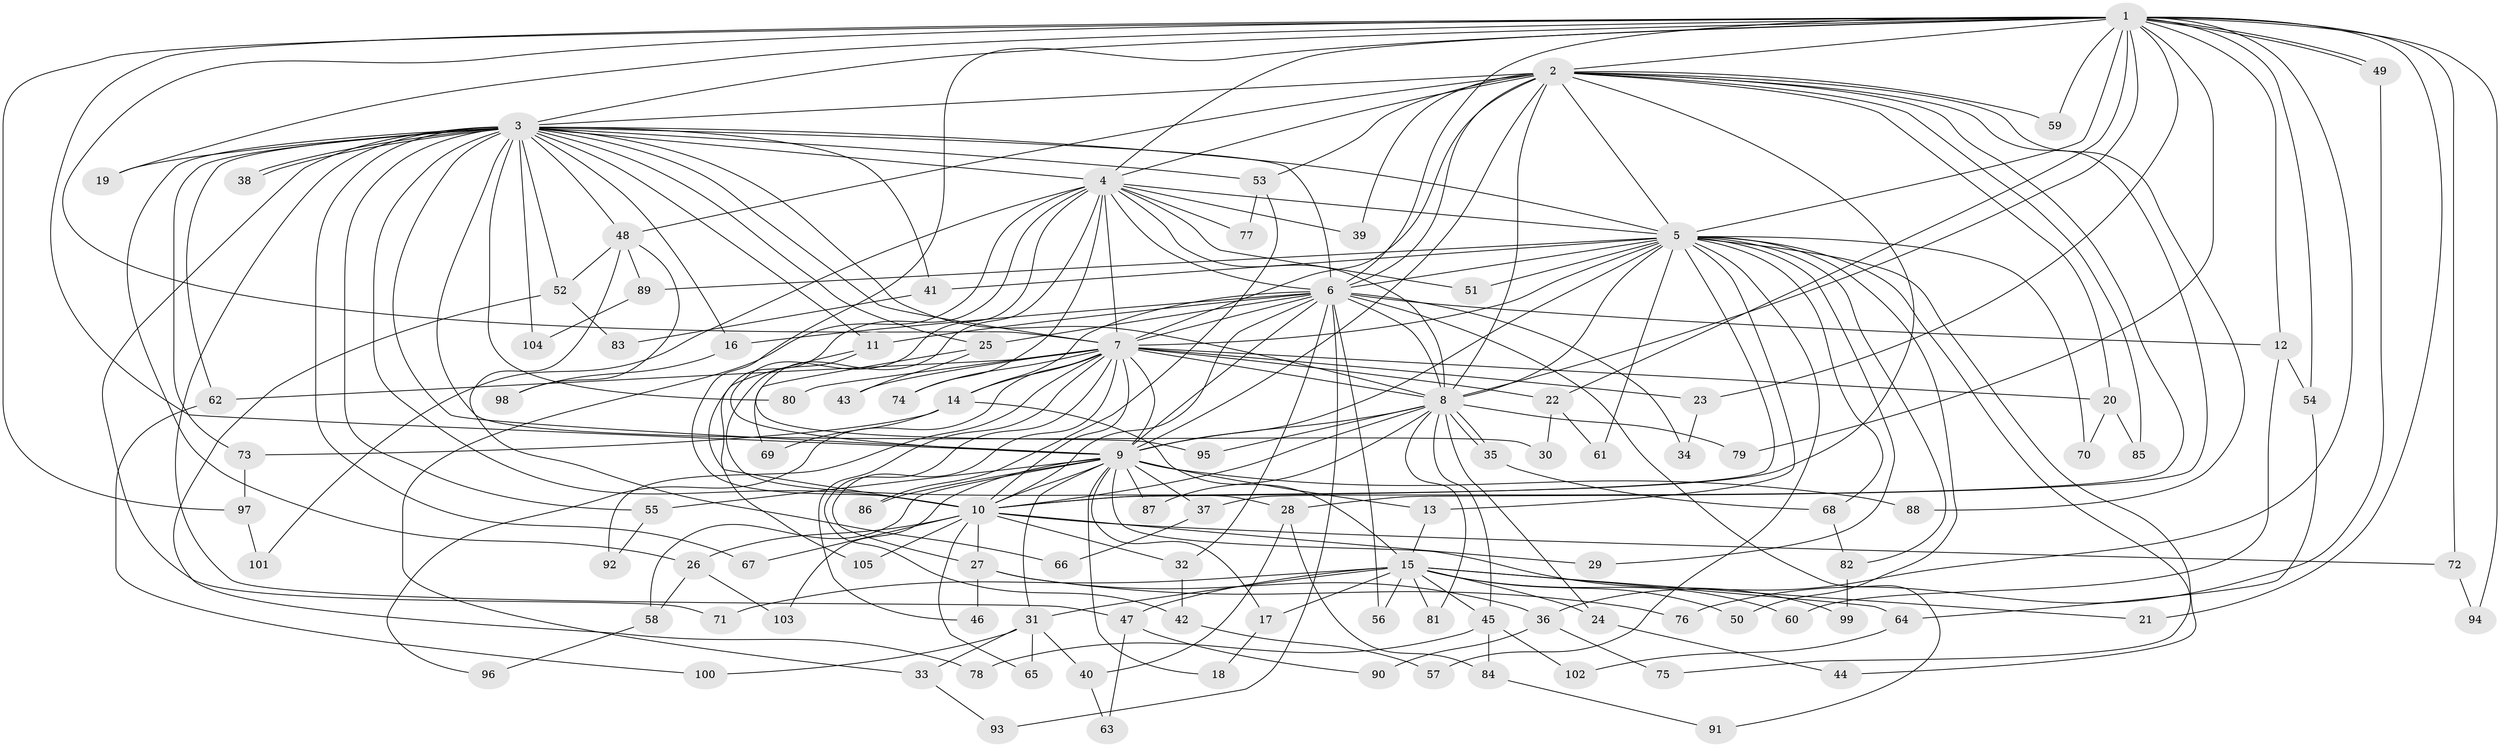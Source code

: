 // coarse degree distribution, {12: 0.03125, 22: 0.015625, 20: 0.015625, 3: 0.328125, 2: 0.28125, 15: 0.015625, 4: 0.15625, 5: 0.015625, 6: 0.046875, 26: 0.015625, 1: 0.015625, 19: 0.03125, 14: 0.015625, 18: 0.015625}
// Generated by graph-tools (version 1.1) at 2025/36/03/04/25 23:36:25]
// undirected, 105 vertices, 235 edges
graph export_dot {
  node [color=gray90,style=filled];
  1;
  2;
  3;
  4;
  5;
  6;
  7;
  8;
  9;
  10;
  11;
  12;
  13;
  14;
  15;
  16;
  17;
  18;
  19;
  20;
  21;
  22;
  23;
  24;
  25;
  26;
  27;
  28;
  29;
  30;
  31;
  32;
  33;
  34;
  35;
  36;
  37;
  38;
  39;
  40;
  41;
  42;
  43;
  44;
  45;
  46;
  47;
  48;
  49;
  50;
  51;
  52;
  53;
  54;
  55;
  56;
  57;
  58;
  59;
  60;
  61;
  62;
  63;
  64;
  65;
  66;
  67;
  68;
  69;
  70;
  71;
  72;
  73;
  74;
  75;
  76;
  77;
  78;
  79;
  80;
  81;
  82;
  83;
  84;
  85;
  86;
  87;
  88;
  89;
  90;
  91;
  92;
  93;
  94;
  95;
  96;
  97;
  98;
  99;
  100;
  101;
  102;
  103;
  104;
  105;
  1 -- 2;
  1 -- 3;
  1 -- 4;
  1 -- 5;
  1 -- 6;
  1 -- 7;
  1 -- 8;
  1 -- 9;
  1 -- 10;
  1 -- 12;
  1 -- 19;
  1 -- 21;
  1 -- 22;
  1 -- 23;
  1 -- 36;
  1 -- 49;
  1 -- 49;
  1 -- 54;
  1 -- 59;
  1 -- 72;
  1 -- 79;
  1 -- 94;
  1 -- 97;
  2 -- 3;
  2 -- 4;
  2 -- 5;
  2 -- 6;
  2 -- 7;
  2 -- 8;
  2 -- 9;
  2 -- 10;
  2 -- 20;
  2 -- 28;
  2 -- 37;
  2 -- 39;
  2 -- 48;
  2 -- 53;
  2 -- 59;
  2 -- 85;
  2 -- 88;
  3 -- 4;
  3 -- 5;
  3 -- 6;
  3 -- 7;
  3 -- 8;
  3 -- 9;
  3 -- 10;
  3 -- 11;
  3 -- 16;
  3 -- 19;
  3 -- 25;
  3 -- 26;
  3 -- 30;
  3 -- 38;
  3 -- 38;
  3 -- 41;
  3 -- 47;
  3 -- 48;
  3 -- 52;
  3 -- 53;
  3 -- 55;
  3 -- 62;
  3 -- 67;
  3 -- 71;
  3 -- 73;
  3 -- 80;
  3 -- 104;
  4 -- 5;
  4 -- 6;
  4 -- 7;
  4 -- 8;
  4 -- 9;
  4 -- 10;
  4 -- 33;
  4 -- 39;
  4 -- 51;
  4 -- 74;
  4 -- 77;
  4 -- 95;
  4 -- 101;
  5 -- 6;
  5 -- 7;
  5 -- 8;
  5 -- 9;
  5 -- 10;
  5 -- 13;
  5 -- 29;
  5 -- 41;
  5 -- 44;
  5 -- 50;
  5 -- 51;
  5 -- 57;
  5 -- 61;
  5 -- 68;
  5 -- 70;
  5 -- 75;
  5 -- 82;
  5 -- 89;
  6 -- 7;
  6 -- 8;
  6 -- 9;
  6 -- 10;
  6 -- 11;
  6 -- 12;
  6 -- 14;
  6 -- 16;
  6 -- 25;
  6 -- 32;
  6 -- 34;
  6 -- 56;
  6 -- 91;
  6 -- 93;
  7 -- 8;
  7 -- 9;
  7 -- 10;
  7 -- 14;
  7 -- 20;
  7 -- 22;
  7 -- 23;
  7 -- 27;
  7 -- 42;
  7 -- 43;
  7 -- 46;
  7 -- 62;
  7 -- 74;
  7 -- 80;
  7 -- 92;
  7 -- 96;
  8 -- 9;
  8 -- 10;
  8 -- 24;
  8 -- 35;
  8 -- 35;
  8 -- 45;
  8 -- 79;
  8 -- 81;
  8 -- 87;
  8 -- 95;
  9 -- 10;
  9 -- 13;
  9 -- 17;
  9 -- 18;
  9 -- 31;
  9 -- 37;
  9 -- 55;
  9 -- 58;
  9 -- 86;
  9 -- 87;
  9 -- 88;
  9 -- 99;
  9 -- 103;
  10 -- 26;
  10 -- 27;
  10 -- 29;
  10 -- 32;
  10 -- 65;
  10 -- 67;
  10 -- 72;
  10 -- 105;
  11 -- 28;
  11 -- 105;
  12 -- 54;
  12 -- 60;
  13 -- 15;
  14 -- 15;
  14 -- 69;
  14 -- 73;
  15 -- 17;
  15 -- 21;
  15 -- 24;
  15 -- 31;
  15 -- 45;
  15 -- 47;
  15 -- 50;
  15 -- 56;
  15 -- 60;
  15 -- 64;
  15 -- 71;
  15 -- 81;
  16 -- 98;
  17 -- 18;
  20 -- 70;
  20 -- 85;
  22 -- 30;
  22 -- 61;
  23 -- 34;
  24 -- 44;
  25 -- 43;
  25 -- 69;
  26 -- 58;
  26 -- 103;
  27 -- 36;
  27 -- 46;
  27 -- 76;
  28 -- 40;
  28 -- 84;
  31 -- 33;
  31 -- 40;
  31 -- 65;
  31 -- 100;
  32 -- 42;
  33 -- 93;
  35 -- 68;
  36 -- 75;
  36 -- 90;
  37 -- 66;
  40 -- 63;
  41 -- 83;
  42 -- 57;
  45 -- 78;
  45 -- 84;
  45 -- 102;
  47 -- 63;
  47 -- 90;
  48 -- 52;
  48 -- 66;
  48 -- 89;
  48 -- 98;
  49 -- 76;
  52 -- 78;
  52 -- 83;
  53 -- 77;
  53 -- 86;
  54 -- 64;
  55 -- 92;
  58 -- 96;
  62 -- 100;
  64 -- 102;
  68 -- 82;
  72 -- 94;
  73 -- 97;
  82 -- 99;
  84 -- 91;
  89 -- 104;
  97 -- 101;
}
